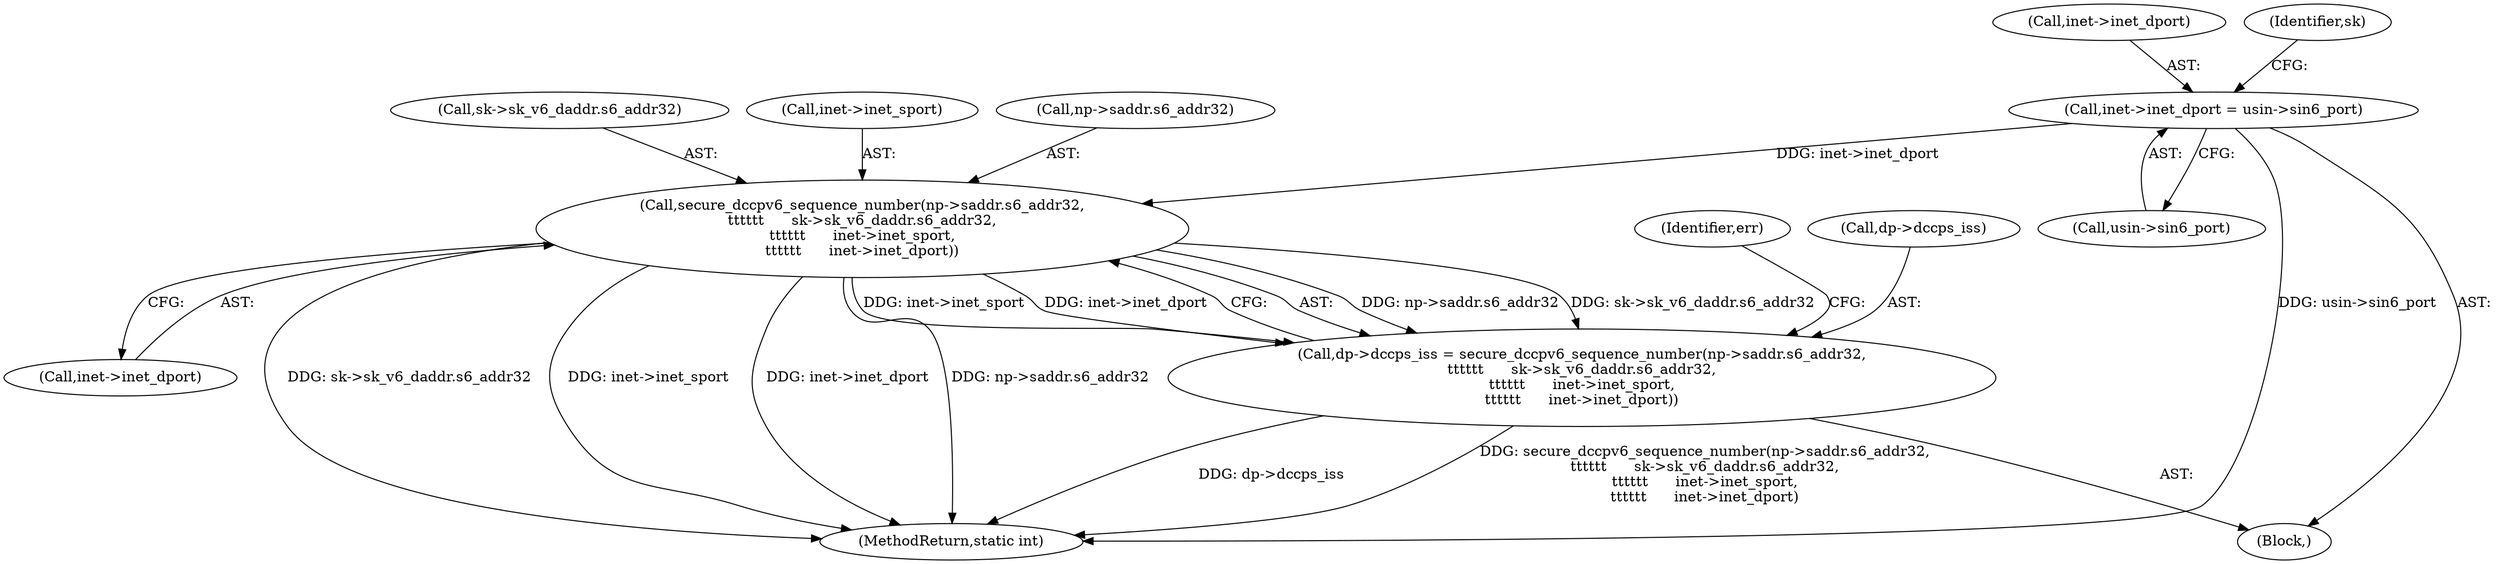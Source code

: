 digraph "0_linux_45f6fad84cc305103b28d73482b344d7f5b76f39@pointer" {
"1000569" [label="(Call,secure_dccpv6_sequence_number(np->saddr.s6_addr32,\n\t\t\t\t\t\t      sk->sk_v6_daddr.s6_addr32,\n\t\t\t\t\t\t      inet->inet_sport,\n\t\t\t\t\t\t      inet->inet_dport))"];
"1000546" [label="(Call,inet->inet_dport = usin->sin6_port)"];
"1000565" [label="(Call,dp->dccps_iss = secure_dccpv6_sequence_number(np->saddr.s6_addr32,\n\t\t\t\t\t\t      sk->sk_v6_daddr.s6_addr32,\n\t\t\t\t\t\t      inet->inet_sport,\n\t\t\t\t\t\t      inet->inet_dport))"];
"1000547" [label="(Call,inet->inet_dport)"];
"1000587" [label="(Identifier,err)"];
"1000554" [label="(Identifier,sk)"];
"1000565" [label="(Call,dp->dccps_iss = secure_dccpv6_sequence_number(np->saddr.s6_addr32,\n\t\t\t\t\t\t      sk->sk_v6_daddr.s6_addr32,\n\t\t\t\t\t\t      inet->inet_sport,\n\t\t\t\t\t\t      inet->inet_dport))"];
"1000575" [label="(Call,sk->sk_v6_daddr.s6_addr32)"];
"1000109" [label="(Block,)"];
"1000569" [label="(Call,secure_dccpv6_sequence_number(np->saddr.s6_addr32,\n\t\t\t\t\t\t      sk->sk_v6_daddr.s6_addr32,\n\t\t\t\t\t\t      inet->inet_sport,\n\t\t\t\t\t\t      inet->inet_dport))"];
"1000580" [label="(Call,inet->inet_sport)"];
"1000550" [label="(Call,usin->sin6_port)"];
"1000546" [label="(Call,inet->inet_dport = usin->sin6_port)"];
"1000570" [label="(Call,np->saddr.s6_addr32)"];
"1000566" [label="(Call,dp->dccps_iss)"];
"1000583" [label="(Call,inet->inet_dport)"];
"1000614" [label="(MethodReturn,static int)"];
"1000569" -> "1000565"  [label="AST: "];
"1000569" -> "1000583"  [label="CFG: "];
"1000570" -> "1000569"  [label="AST: "];
"1000575" -> "1000569"  [label="AST: "];
"1000580" -> "1000569"  [label="AST: "];
"1000583" -> "1000569"  [label="AST: "];
"1000565" -> "1000569"  [label="CFG: "];
"1000569" -> "1000614"  [label="DDG: sk->sk_v6_daddr.s6_addr32"];
"1000569" -> "1000614"  [label="DDG: inet->inet_sport"];
"1000569" -> "1000614"  [label="DDG: inet->inet_dport"];
"1000569" -> "1000614"  [label="DDG: np->saddr.s6_addr32"];
"1000569" -> "1000565"  [label="DDG: np->saddr.s6_addr32"];
"1000569" -> "1000565"  [label="DDG: sk->sk_v6_daddr.s6_addr32"];
"1000569" -> "1000565"  [label="DDG: inet->inet_sport"];
"1000569" -> "1000565"  [label="DDG: inet->inet_dport"];
"1000546" -> "1000569"  [label="DDG: inet->inet_dport"];
"1000546" -> "1000109"  [label="AST: "];
"1000546" -> "1000550"  [label="CFG: "];
"1000547" -> "1000546"  [label="AST: "];
"1000550" -> "1000546"  [label="AST: "];
"1000554" -> "1000546"  [label="CFG: "];
"1000546" -> "1000614"  [label="DDG: usin->sin6_port"];
"1000565" -> "1000109"  [label="AST: "];
"1000566" -> "1000565"  [label="AST: "];
"1000587" -> "1000565"  [label="CFG: "];
"1000565" -> "1000614"  [label="DDG: secure_dccpv6_sequence_number(np->saddr.s6_addr32,\n\t\t\t\t\t\t      sk->sk_v6_daddr.s6_addr32,\n\t\t\t\t\t\t      inet->inet_sport,\n\t\t\t\t\t\t      inet->inet_dport)"];
"1000565" -> "1000614"  [label="DDG: dp->dccps_iss"];
}
